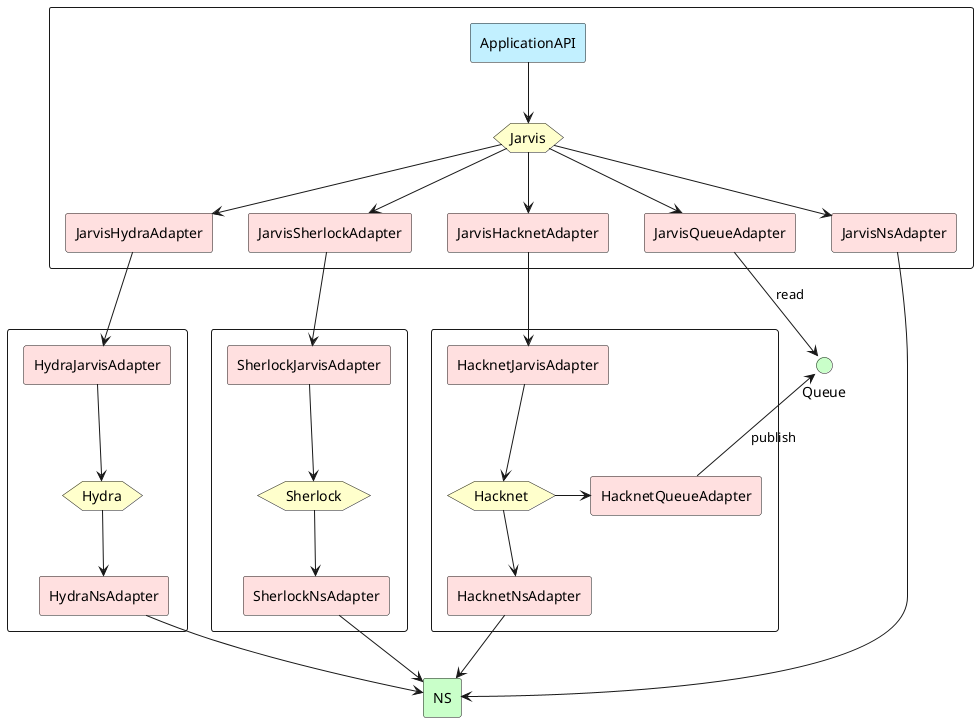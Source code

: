 @startuml
skinparam componentStyle rectangle


rectangle {
    hexagon Jarvis #Business
    component ApplicationAPI #Application
    component JarvisHydraAdapter #Implementation
    component JarvisSherlockAdapter #Implementation
    component JarvisHacknetAdapter #Implementation
    component JarvisQueueAdapter #Implementation
    component JarvisNsAdapter #Implementation
}

rectangle {
    hexagon Hydra #Business
    component HydraJarvisAdapter #Implementation
    component HydraNsAdapter #Implementation
}

rectangle {
    hexagon Sherlock #Business
    component SherlockJarvisAdapter #Implementation
    component SherlockNsAdapter #Implementation
}

rectangle {
    hexagon Hacknet #Business
    component HacknetJarvisAdapter #Implementation
    component HacknetQueueAdapter #Implementation
    component HacknetNsAdapter #Implementation
}

interface Queue #Technology
component NS #Technology


ApplicationAPI --> Jarvis
Jarvis --> JarvisHydraAdapter
Jarvis --> JarvisHacknetAdapter
Jarvis --> JarvisSherlockAdapter
Jarvis --> JarvisQueueAdapter
Jarvis --> JarvisNsAdapter

HydraJarvisAdapter --> Hydra
Hydra --> HydraNsAdapter

SherlockJarvisAdapter --> Sherlock
Sherlock --> SherlockNsAdapter

HacknetJarvisAdapter --> Hacknet
Hacknet -r-> HacknetQueueAdapter
Hacknet --> HacknetNsAdapter

JarvisHydraAdapter --> HydraJarvisAdapter
JarvisHacknetAdapter --> HacknetJarvisAdapter
JarvisSherlockAdapter --> SherlockJarvisAdapter

HacknetQueueAdapter -u-> Queue : publish
JarvisQueueAdapter -d-> Queue : read

JarvisNsAdapter --> NS
SherlockNsAdapter --> NS
HydraNsAdapter --> NS
HacknetNsAdapter --> NS



@enduml